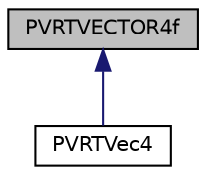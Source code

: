 digraph "PVRTVECTOR4f"
{
  edge [fontname="Helvetica",fontsize="10",labelfontname="Helvetica",labelfontsize="10"];
  node [fontname="Helvetica",fontsize="10",shape=record];
  Node1 [label="PVRTVECTOR4f",height=0.2,width=0.4,color="black", fillcolor="grey75", style="filled", fontcolor="black"];
  Node1 -> Node2 [dir="back",color="midnightblue",fontsize="10",style="solid",fontname="Helvetica"];
  Node2 [label="PVRTVec4",height=0.2,width=0.4,color="black", fillcolor="white", style="filled",URL="$struct_p_v_r_t_vec4.html",tooltip="4 component vector "];
}
